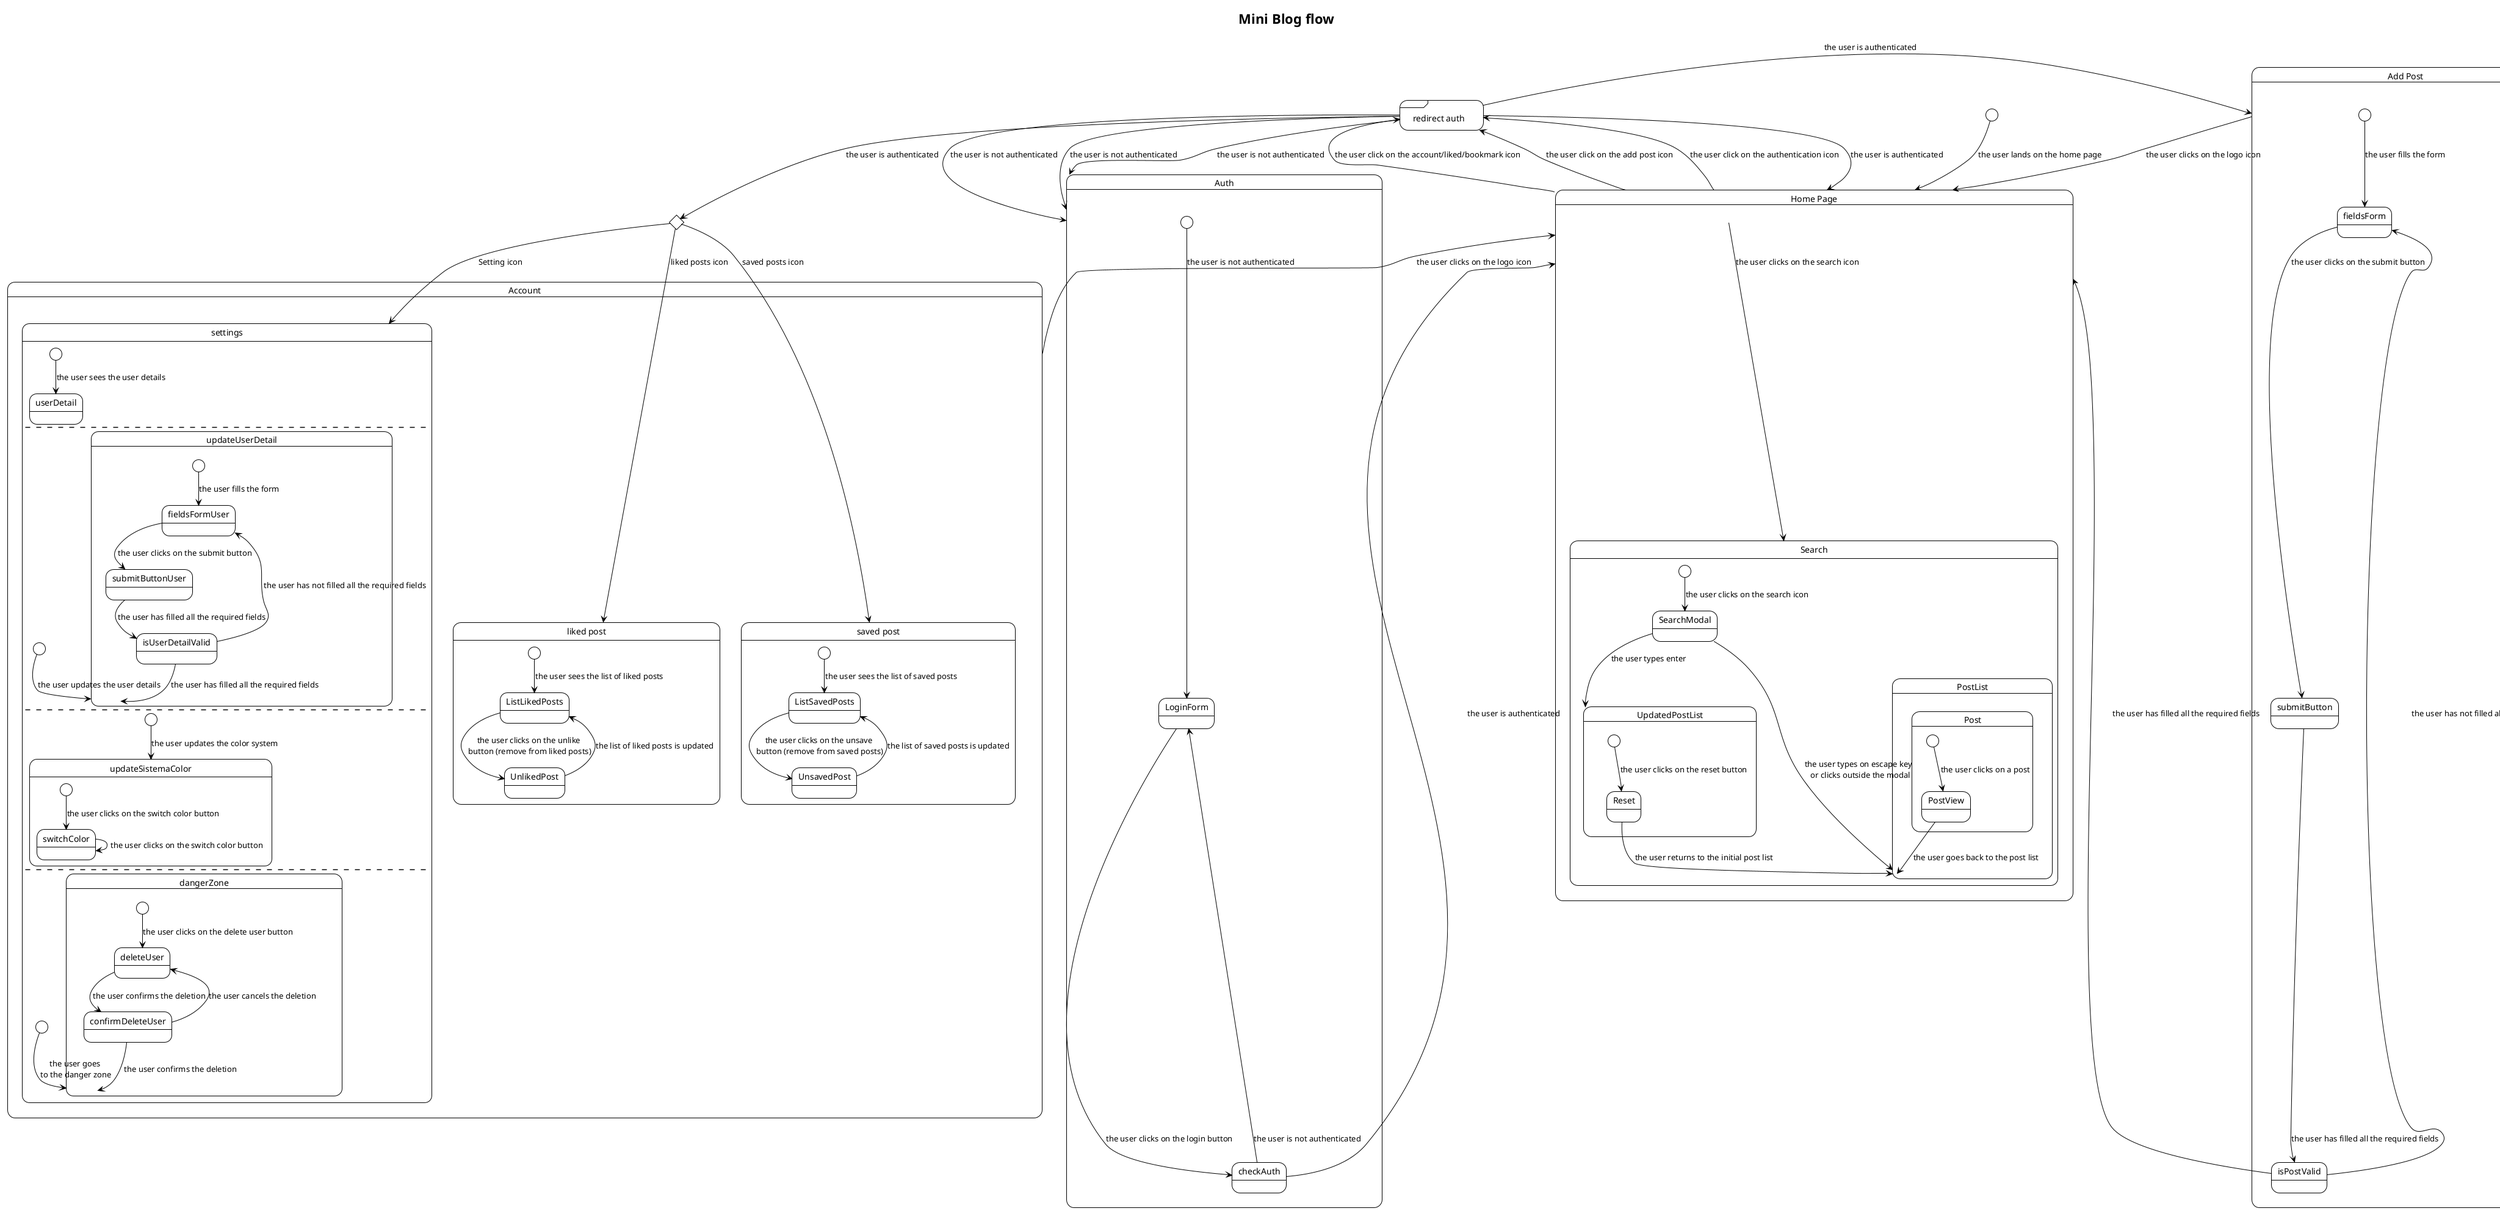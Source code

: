 @startuml

!theme plain
title Mini Blog flow

[*] --> HomePage : the user lands on the home page

state "Home Page" as HomePage {
    state "Search" as Search {
        [*] --> SearchModal : the user clicks on the search icon
        SearchModal --> PostList : the user types on escape key \n or clicks outside the modal
        SearchModal --> UpdatedPostList : the user types enter
    }
    state "UpdatedPostList" as UpdatedPostList {
        [*] --> Reset : the user clicks on the reset button
        Reset --> PostList : the user returns to the initial post list
    }
    state "PostList" as PostList{
       state "Post" as Post{
          [*] --> PostView : the user clicks on a post
          PostView --> PostList : the user goes back to the post list
       }
    }
}


HomePage --> Search : the user clicks on the search icon

state "Account" as Account {
    state "liked post" as LikedPost{
        [*] --> ListLikedPosts : the user sees the list of liked posts
        ListLikedPosts --> UnlikedPost : the user clicks on the unlike\n button (remove from liked posts)
        UnlikedPost --> ListLikedPosts : the list of liked posts is updated
    }

    state "saved post" as SavedPost{
       [*] --> ListSavedPosts : the user sees the list of saved posts
        ListSavedPosts --> UnsavedPost : the user clicks on the unsave\n button (remove from saved posts)
        UnsavedPost --> ListSavedPosts : the list of saved posts is updated
    }

    state "settings" as Settings {
        [*] --> userDetail : the user sees the user details
        --
        [*] --> updateUserDetail : the user updates the user details
         state "updateUserDetail" as updateUserDetail {
            [*] --> fieldsFormUser : the user fills the form
            fieldsFormUser --> submitButtonUser : the user clicks on the submit button
            submitButtonUser --> isUserDetailValid : the user has filled all the required fields
            isUserDetailValid --> fieldsFormUser : the user has not filled all the required fields
            isUserDetailValid --> updateUserDetail : the user has filled all the required fields
        }
        --
        [*] --> updateSistemaColor : the user updates the color system
        state "updateSistemaColor" as updateSistemaColor {
            [*] --> switchColor : the user clicks on the switch color button
            switchColor --> switchColor : the user clicks on the switch color button
        }
        --
        [*] --> dangerZone : the user goes \nto the danger zone
        state "dangerZone" as dangerZone {
            [*] --> deleteUser : the user clicks on the delete user button
            deleteUser --> confirmDeleteUser : the user confirms the deletion
            confirmDeleteUser --> deleteUser : the user cancels the deletion
            confirmDeleteUser --> dangerZone : the user confirms the deletion
        }
    }
}

 state "Add Post" as AddPost {
      [*] --> fieldsForm : the user fills the form
        fieldsForm --> submitButton : the user clicks on the submit button
        submitButton --> isPostValid : the user has filled all the required fields
        isPostValid --> fieldsForm : the user has not filled all the required fields
        isPostValid --> HomePage : the user has filled all the required fields
 }

 state "Auth" as Auth {
    [*] --> LoginForm : the user is not authenticated
    LoginForm --> checkAuth : the user clicks on the login button
    checkAuth --> HomePage : the user is authenticated
    checkAuth --> LoginForm : the user is not authenticated
 }


state selectorAccount <<choice>>
selectorAccount: the user clicks on the account/liked/saved icon

state "redirect auth" as redirectAuth <<sdlreceive>>
redirectAuth: the user is redirected to the auth page if not authenticated

HomePage --> redirectAuth : the user click on the account/liked/bookmark icon
redirectAuth --> Auth : the user is not authenticated
redirectAuth --> selectorAccount : the user is authenticated
selectorAccount --> Settings :  Setting icon
selectorAccount --> LikedPost : liked posts icon
selectorAccount --> SavedPost : saved posts icon

HomePage --> redirectAuth : the user click on the add post icon
redirectAuth --> Auth : the user is not authenticated
redirectAuth --> AddPost : the user is authenticated

HomePage --> redirectAuth : the user click on the authentication icon
redirectAuth --> Auth : the user is not authenticated
redirectAuth --> HomePage : the user is authenticated

AddPost --> HomePage : the user clicks on the logo icon
Account --> HomePage : the user clicks on the logo icon
@enduml
